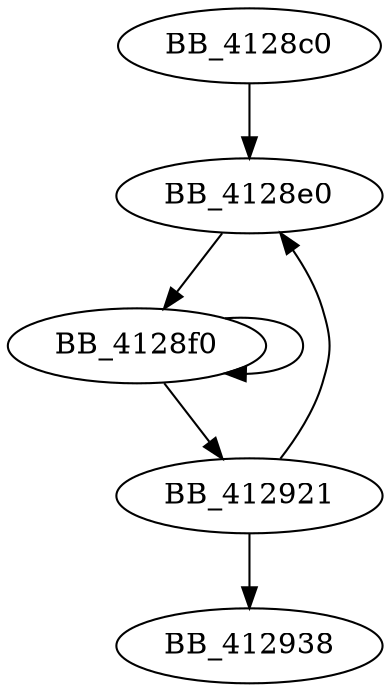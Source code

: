 DiGraph sub_4128C0{
BB_4128c0->BB_4128e0
BB_4128e0->BB_4128f0
BB_4128f0->BB_4128f0
BB_4128f0->BB_412921
BB_412921->BB_4128e0
BB_412921->BB_412938
}
